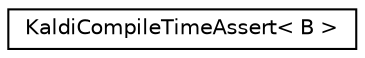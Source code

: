 digraph "Graphical Class Hierarchy"
{
  edge [fontname="Helvetica",fontsize="10",labelfontname="Helvetica",labelfontsize="10"];
  node [fontname="Helvetica",fontsize="10",shape=record];
  rankdir="LR";
  Node0 [label="KaldiCompileTimeAssert\< B \>",height=0.2,width=0.4,color="black", fillcolor="white", style="filled",URL="$classKaldiCompileTimeAssert.html"];
}
